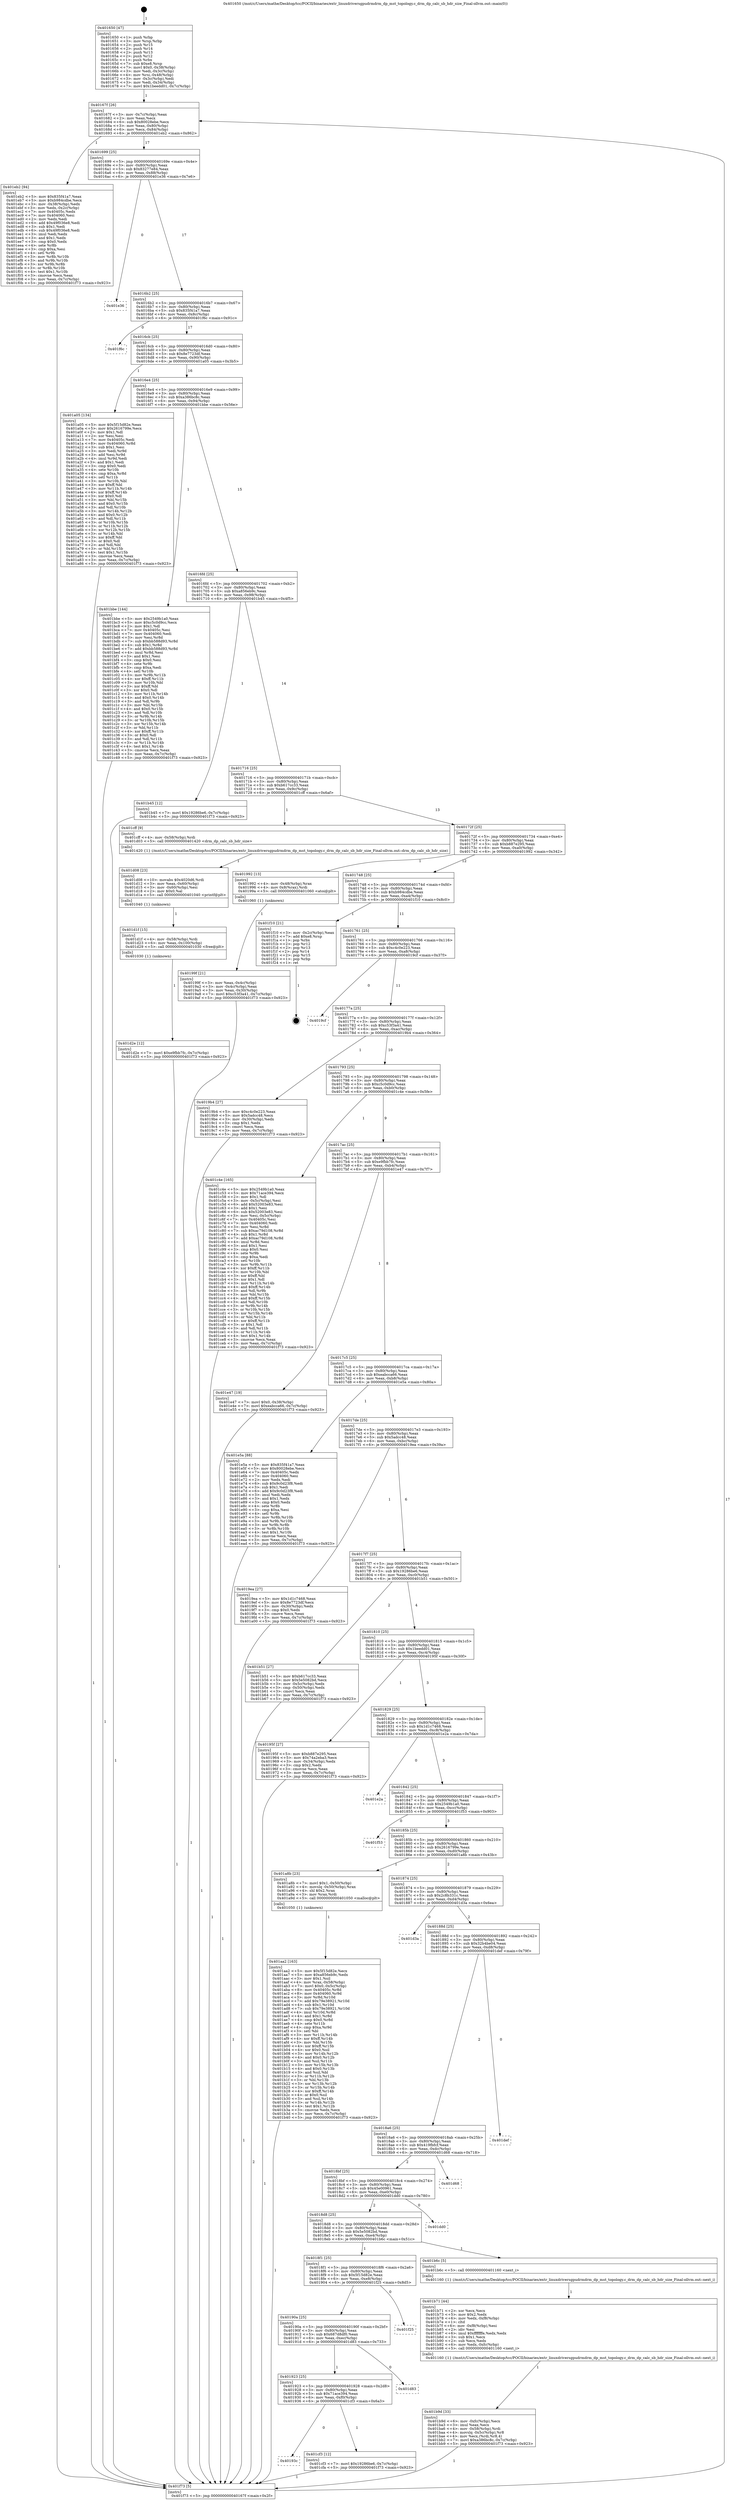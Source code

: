 digraph "0x401650" {
  label = "0x401650 (/mnt/c/Users/mathe/Desktop/tcc/POCII/binaries/extr_linuxdriversgpudrmdrm_dp_mst_topology.c_drm_dp_calc_sb_hdr_size_Final-ollvm.out::main(0))"
  labelloc = "t"
  node[shape=record]

  Entry [label="",width=0.3,height=0.3,shape=circle,fillcolor=black,style=filled]
  "0x40167f" [label="{
     0x40167f [26]\l
     | [instrs]\l
     &nbsp;&nbsp;0x40167f \<+3\>: mov -0x7c(%rbp),%eax\l
     &nbsp;&nbsp;0x401682 \<+2\>: mov %eax,%ecx\l
     &nbsp;&nbsp;0x401684 \<+6\>: sub $0x80028ebe,%ecx\l
     &nbsp;&nbsp;0x40168a \<+3\>: mov %eax,-0x80(%rbp)\l
     &nbsp;&nbsp;0x40168d \<+6\>: mov %ecx,-0x84(%rbp)\l
     &nbsp;&nbsp;0x401693 \<+6\>: je 0000000000401eb2 \<main+0x862\>\l
  }"]
  "0x401eb2" [label="{
     0x401eb2 [94]\l
     | [instrs]\l
     &nbsp;&nbsp;0x401eb2 \<+5\>: mov $0x835f41a7,%eax\l
     &nbsp;&nbsp;0x401eb7 \<+5\>: mov $0xb984cdbe,%ecx\l
     &nbsp;&nbsp;0x401ebc \<+3\>: mov -0x38(%rbp),%edx\l
     &nbsp;&nbsp;0x401ebf \<+3\>: mov %edx,-0x2c(%rbp)\l
     &nbsp;&nbsp;0x401ec2 \<+7\>: mov 0x40405c,%edx\l
     &nbsp;&nbsp;0x401ec9 \<+7\>: mov 0x404060,%esi\l
     &nbsp;&nbsp;0x401ed0 \<+2\>: mov %edx,%edi\l
     &nbsp;&nbsp;0x401ed2 \<+6\>: add $0x49f036e8,%edi\l
     &nbsp;&nbsp;0x401ed8 \<+3\>: sub $0x1,%edi\l
     &nbsp;&nbsp;0x401edb \<+6\>: sub $0x49f036e8,%edi\l
     &nbsp;&nbsp;0x401ee1 \<+3\>: imul %edi,%edx\l
     &nbsp;&nbsp;0x401ee4 \<+3\>: and $0x1,%edx\l
     &nbsp;&nbsp;0x401ee7 \<+3\>: cmp $0x0,%edx\l
     &nbsp;&nbsp;0x401eea \<+4\>: sete %r8b\l
     &nbsp;&nbsp;0x401eee \<+3\>: cmp $0xa,%esi\l
     &nbsp;&nbsp;0x401ef1 \<+4\>: setl %r9b\l
     &nbsp;&nbsp;0x401ef5 \<+3\>: mov %r8b,%r10b\l
     &nbsp;&nbsp;0x401ef8 \<+3\>: and %r9b,%r10b\l
     &nbsp;&nbsp;0x401efb \<+3\>: xor %r9b,%r8b\l
     &nbsp;&nbsp;0x401efe \<+3\>: or %r8b,%r10b\l
     &nbsp;&nbsp;0x401f01 \<+4\>: test $0x1,%r10b\l
     &nbsp;&nbsp;0x401f05 \<+3\>: cmovne %ecx,%eax\l
     &nbsp;&nbsp;0x401f08 \<+3\>: mov %eax,-0x7c(%rbp)\l
     &nbsp;&nbsp;0x401f0b \<+5\>: jmp 0000000000401f73 \<main+0x923\>\l
  }"]
  "0x401699" [label="{
     0x401699 [25]\l
     | [instrs]\l
     &nbsp;&nbsp;0x401699 \<+5\>: jmp 000000000040169e \<main+0x4e\>\l
     &nbsp;&nbsp;0x40169e \<+3\>: mov -0x80(%rbp),%eax\l
     &nbsp;&nbsp;0x4016a1 \<+5\>: sub $0x83277e84,%eax\l
     &nbsp;&nbsp;0x4016a6 \<+6\>: mov %eax,-0x88(%rbp)\l
     &nbsp;&nbsp;0x4016ac \<+6\>: je 0000000000401e36 \<main+0x7e6\>\l
  }"]
  Exit [label="",width=0.3,height=0.3,shape=circle,fillcolor=black,style=filled,peripheries=2]
  "0x401e36" [label="{
     0x401e36\l
  }", style=dashed]
  "0x4016b2" [label="{
     0x4016b2 [25]\l
     | [instrs]\l
     &nbsp;&nbsp;0x4016b2 \<+5\>: jmp 00000000004016b7 \<main+0x67\>\l
     &nbsp;&nbsp;0x4016b7 \<+3\>: mov -0x80(%rbp),%eax\l
     &nbsp;&nbsp;0x4016ba \<+5\>: sub $0x835f41a7,%eax\l
     &nbsp;&nbsp;0x4016bf \<+6\>: mov %eax,-0x8c(%rbp)\l
     &nbsp;&nbsp;0x4016c5 \<+6\>: je 0000000000401f6c \<main+0x91c\>\l
  }"]
  "0x401d2e" [label="{
     0x401d2e [12]\l
     | [instrs]\l
     &nbsp;&nbsp;0x401d2e \<+7\>: movl $0xe9fbb7fc,-0x7c(%rbp)\l
     &nbsp;&nbsp;0x401d35 \<+5\>: jmp 0000000000401f73 \<main+0x923\>\l
  }"]
  "0x401f6c" [label="{
     0x401f6c\l
  }", style=dashed]
  "0x4016cb" [label="{
     0x4016cb [25]\l
     | [instrs]\l
     &nbsp;&nbsp;0x4016cb \<+5\>: jmp 00000000004016d0 \<main+0x80\>\l
     &nbsp;&nbsp;0x4016d0 \<+3\>: mov -0x80(%rbp),%eax\l
     &nbsp;&nbsp;0x4016d3 \<+5\>: sub $0x8e7723df,%eax\l
     &nbsp;&nbsp;0x4016d8 \<+6\>: mov %eax,-0x90(%rbp)\l
     &nbsp;&nbsp;0x4016de \<+6\>: je 0000000000401a05 \<main+0x3b5\>\l
  }"]
  "0x401d1f" [label="{
     0x401d1f [15]\l
     | [instrs]\l
     &nbsp;&nbsp;0x401d1f \<+4\>: mov -0x58(%rbp),%rdi\l
     &nbsp;&nbsp;0x401d23 \<+6\>: mov %eax,-0x100(%rbp)\l
     &nbsp;&nbsp;0x401d29 \<+5\>: call 0000000000401030 \<free@plt\>\l
     | [calls]\l
     &nbsp;&nbsp;0x401030 \{1\} (unknown)\l
  }"]
  "0x401a05" [label="{
     0x401a05 [134]\l
     | [instrs]\l
     &nbsp;&nbsp;0x401a05 \<+5\>: mov $0x5f15d82e,%eax\l
     &nbsp;&nbsp;0x401a0a \<+5\>: mov $0x2616799e,%ecx\l
     &nbsp;&nbsp;0x401a0f \<+2\>: mov $0x1,%dl\l
     &nbsp;&nbsp;0x401a11 \<+2\>: xor %esi,%esi\l
     &nbsp;&nbsp;0x401a13 \<+7\>: mov 0x40405c,%edi\l
     &nbsp;&nbsp;0x401a1a \<+8\>: mov 0x404060,%r8d\l
     &nbsp;&nbsp;0x401a22 \<+3\>: sub $0x1,%esi\l
     &nbsp;&nbsp;0x401a25 \<+3\>: mov %edi,%r9d\l
     &nbsp;&nbsp;0x401a28 \<+3\>: add %esi,%r9d\l
     &nbsp;&nbsp;0x401a2b \<+4\>: imul %r9d,%edi\l
     &nbsp;&nbsp;0x401a2f \<+3\>: and $0x1,%edi\l
     &nbsp;&nbsp;0x401a32 \<+3\>: cmp $0x0,%edi\l
     &nbsp;&nbsp;0x401a35 \<+4\>: sete %r10b\l
     &nbsp;&nbsp;0x401a39 \<+4\>: cmp $0xa,%r8d\l
     &nbsp;&nbsp;0x401a3d \<+4\>: setl %r11b\l
     &nbsp;&nbsp;0x401a41 \<+3\>: mov %r10b,%bl\l
     &nbsp;&nbsp;0x401a44 \<+3\>: xor $0xff,%bl\l
     &nbsp;&nbsp;0x401a47 \<+3\>: mov %r11b,%r14b\l
     &nbsp;&nbsp;0x401a4a \<+4\>: xor $0xff,%r14b\l
     &nbsp;&nbsp;0x401a4e \<+3\>: xor $0x0,%dl\l
     &nbsp;&nbsp;0x401a51 \<+3\>: mov %bl,%r15b\l
     &nbsp;&nbsp;0x401a54 \<+4\>: and $0x0,%r15b\l
     &nbsp;&nbsp;0x401a58 \<+3\>: and %dl,%r10b\l
     &nbsp;&nbsp;0x401a5b \<+3\>: mov %r14b,%r12b\l
     &nbsp;&nbsp;0x401a5e \<+4\>: and $0x0,%r12b\l
     &nbsp;&nbsp;0x401a62 \<+3\>: and %dl,%r11b\l
     &nbsp;&nbsp;0x401a65 \<+3\>: or %r10b,%r15b\l
     &nbsp;&nbsp;0x401a68 \<+3\>: or %r11b,%r12b\l
     &nbsp;&nbsp;0x401a6b \<+3\>: xor %r12b,%r15b\l
     &nbsp;&nbsp;0x401a6e \<+3\>: or %r14b,%bl\l
     &nbsp;&nbsp;0x401a71 \<+3\>: xor $0xff,%bl\l
     &nbsp;&nbsp;0x401a74 \<+3\>: or $0x0,%dl\l
     &nbsp;&nbsp;0x401a77 \<+2\>: and %dl,%bl\l
     &nbsp;&nbsp;0x401a79 \<+3\>: or %bl,%r15b\l
     &nbsp;&nbsp;0x401a7c \<+4\>: test $0x1,%r15b\l
     &nbsp;&nbsp;0x401a80 \<+3\>: cmovne %ecx,%eax\l
     &nbsp;&nbsp;0x401a83 \<+3\>: mov %eax,-0x7c(%rbp)\l
     &nbsp;&nbsp;0x401a86 \<+5\>: jmp 0000000000401f73 \<main+0x923\>\l
  }"]
  "0x4016e4" [label="{
     0x4016e4 [25]\l
     | [instrs]\l
     &nbsp;&nbsp;0x4016e4 \<+5\>: jmp 00000000004016e9 \<main+0x99\>\l
     &nbsp;&nbsp;0x4016e9 \<+3\>: mov -0x80(%rbp),%eax\l
     &nbsp;&nbsp;0x4016ec \<+5\>: sub $0xa386bc8c,%eax\l
     &nbsp;&nbsp;0x4016f1 \<+6\>: mov %eax,-0x94(%rbp)\l
     &nbsp;&nbsp;0x4016f7 \<+6\>: je 0000000000401bbe \<main+0x56e\>\l
  }"]
  "0x401d08" [label="{
     0x401d08 [23]\l
     | [instrs]\l
     &nbsp;&nbsp;0x401d08 \<+10\>: movabs $0x4020d6,%rdi\l
     &nbsp;&nbsp;0x401d12 \<+3\>: mov %eax,-0x60(%rbp)\l
     &nbsp;&nbsp;0x401d15 \<+3\>: mov -0x60(%rbp),%esi\l
     &nbsp;&nbsp;0x401d18 \<+2\>: mov $0x0,%al\l
     &nbsp;&nbsp;0x401d1a \<+5\>: call 0000000000401040 \<printf@plt\>\l
     | [calls]\l
     &nbsp;&nbsp;0x401040 \{1\} (unknown)\l
  }"]
  "0x401bbe" [label="{
     0x401bbe [144]\l
     | [instrs]\l
     &nbsp;&nbsp;0x401bbe \<+5\>: mov $0x2549b1a0,%eax\l
     &nbsp;&nbsp;0x401bc3 \<+5\>: mov $0xc5c0d9cc,%ecx\l
     &nbsp;&nbsp;0x401bc8 \<+2\>: mov $0x1,%dl\l
     &nbsp;&nbsp;0x401bca \<+7\>: mov 0x40405c,%esi\l
     &nbsp;&nbsp;0x401bd1 \<+7\>: mov 0x404060,%edi\l
     &nbsp;&nbsp;0x401bd8 \<+3\>: mov %esi,%r8d\l
     &nbsp;&nbsp;0x401bdb \<+7\>: sub $0xbb588d93,%r8d\l
     &nbsp;&nbsp;0x401be2 \<+4\>: sub $0x1,%r8d\l
     &nbsp;&nbsp;0x401be6 \<+7\>: add $0xbb588d93,%r8d\l
     &nbsp;&nbsp;0x401bed \<+4\>: imul %r8d,%esi\l
     &nbsp;&nbsp;0x401bf1 \<+3\>: and $0x1,%esi\l
     &nbsp;&nbsp;0x401bf4 \<+3\>: cmp $0x0,%esi\l
     &nbsp;&nbsp;0x401bf7 \<+4\>: sete %r9b\l
     &nbsp;&nbsp;0x401bfb \<+3\>: cmp $0xa,%edi\l
     &nbsp;&nbsp;0x401bfe \<+4\>: setl %r10b\l
     &nbsp;&nbsp;0x401c02 \<+3\>: mov %r9b,%r11b\l
     &nbsp;&nbsp;0x401c05 \<+4\>: xor $0xff,%r11b\l
     &nbsp;&nbsp;0x401c09 \<+3\>: mov %r10b,%bl\l
     &nbsp;&nbsp;0x401c0c \<+3\>: xor $0xff,%bl\l
     &nbsp;&nbsp;0x401c0f \<+3\>: xor $0x0,%dl\l
     &nbsp;&nbsp;0x401c12 \<+3\>: mov %r11b,%r14b\l
     &nbsp;&nbsp;0x401c15 \<+4\>: and $0x0,%r14b\l
     &nbsp;&nbsp;0x401c19 \<+3\>: and %dl,%r9b\l
     &nbsp;&nbsp;0x401c1c \<+3\>: mov %bl,%r15b\l
     &nbsp;&nbsp;0x401c1f \<+4\>: and $0x0,%r15b\l
     &nbsp;&nbsp;0x401c23 \<+3\>: and %dl,%r10b\l
     &nbsp;&nbsp;0x401c26 \<+3\>: or %r9b,%r14b\l
     &nbsp;&nbsp;0x401c29 \<+3\>: or %r10b,%r15b\l
     &nbsp;&nbsp;0x401c2c \<+3\>: xor %r15b,%r14b\l
     &nbsp;&nbsp;0x401c2f \<+3\>: or %bl,%r11b\l
     &nbsp;&nbsp;0x401c32 \<+4\>: xor $0xff,%r11b\l
     &nbsp;&nbsp;0x401c36 \<+3\>: or $0x0,%dl\l
     &nbsp;&nbsp;0x401c39 \<+3\>: and %dl,%r11b\l
     &nbsp;&nbsp;0x401c3c \<+3\>: or %r11b,%r14b\l
     &nbsp;&nbsp;0x401c3f \<+4\>: test $0x1,%r14b\l
     &nbsp;&nbsp;0x401c43 \<+3\>: cmovne %ecx,%eax\l
     &nbsp;&nbsp;0x401c46 \<+3\>: mov %eax,-0x7c(%rbp)\l
     &nbsp;&nbsp;0x401c49 \<+5\>: jmp 0000000000401f73 \<main+0x923\>\l
  }"]
  "0x4016fd" [label="{
     0x4016fd [25]\l
     | [instrs]\l
     &nbsp;&nbsp;0x4016fd \<+5\>: jmp 0000000000401702 \<main+0xb2\>\l
     &nbsp;&nbsp;0x401702 \<+3\>: mov -0x80(%rbp),%eax\l
     &nbsp;&nbsp;0x401705 \<+5\>: sub $0xa856eb9c,%eax\l
     &nbsp;&nbsp;0x40170a \<+6\>: mov %eax,-0x98(%rbp)\l
     &nbsp;&nbsp;0x401710 \<+6\>: je 0000000000401b45 \<main+0x4f5\>\l
  }"]
  "0x40193c" [label="{
     0x40193c\l
  }", style=dashed]
  "0x401b45" [label="{
     0x401b45 [12]\l
     | [instrs]\l
     &nbsp;&nbsp;0x401b45 \<+7\>: movl $0x19286be6,-0x7c(%rbp)\l
     &nbsp;&nbsp;0x401b4c \<+5\>: jmp 0000000000401f73 \<main+0x923\>\l
  }"]
  "0x401716" [label="{
     0x401716 [25]\l
     | [instrs]\l
     &nbsp;&nbsp;0x401716 \<+5\>: jmp 000000000040171b \<main+0xcb\>\l
     &nbsp;&nbsp;0x40171b \<+3\>: mov -0x80(%rbp),%eax\l
     &nbsp;&nbsp;0x40171e \<+5\>: sub $0xb617cc33,%eax\l
     &nbsp;&nbsp;0x401723 \<+6\>: mov %eax,-0x9c(%rbp)\l
     &nbsp;&nbsp;0x401729 \<+6\>: je 0000000000401cff \<main+0x6af\>\l
  }"]
  "0x401cf3" [label="{
     0x401cf3 [12]\l
     | [instrs]\l
     &nbsp;&nbsp;0x401cf3 \<+7\>: movl $0x19286be6,-0x7c(%rbp)\l
     &nbsp;&nbsp;0x401cfa \<+5\>: jmp 0000000000401f73 \<main+0x923\>\l
  }"]
  "0x401cff" [label="{
     0x401cff [9]\l
     | [instrs]\l
     &nbsp;&nbsp;0x401cff \<+4\>: mov -0x58(%rbp),%rdi\l
     &nbsp;&nbsp;0x401d03 \<+5\>: call 0000000000401420 \<drm_dp_calc_sb_hdr_size\>\l
     | [calls]\l
     &nbsp;&nbsp;0x401420 \{1\} (/mnt/c/Users/mathe/Desktop/tcc/POCII/binaries/extr_linuxdriversgpudrmdrm_dp_mst_topology.c_drm_dp_calc_sb_hdr_size_Final-ollvm.out::drm_dp_calc_sb_hdr_size)\l
  }"]
  "0x40172f" [label="{
     0x40172f [25]\l
     | [instrs]\l
     &nbsp;&nbsp;0x40172f \<+5\>: jmp 0000000000401734 \<main+0xe4\>\l
     &nbsp;&nbsp;0x401734 \<+3\>: mov -0x80(%rbp),%eax\l
     &nbsp;&nbsp;0x401737 \<+5\>: sub $0xb887e295,%eax\l
     &nbsp;&nbsp;0x40173c \<+6\>: mov %eax,-0xa0(%rbp)\l
     &nbsp;&nbsp;0x401742 \<+6\>: je 0000000000401992 \<main+0x342\>\l
  }"]
  "0x401923" [label="{
     0x401923 [25]\l
     | [instrs]\l
     &nbsp;&nbsp;0x401923 \<+5\>: jmp 0000000000401928 \<main+0x2d8\>\l
     &nbsp;&nbsp;0x401928 \<+3\>: mov -0x80(%rbp),%eax\l
     &nbsp;&nbsp;0x40192b \<+5\>: sub $0x71ace394,%eax\l
     &nbsp;&nbsp;0x401930 \<+6\>: mov %eax,-0xf0(%rbp)\l
     &nbsp;&nbsp;0x401936 \<+6\>: je 0000000000401cf3 \<main+0x6a3\>\l
  }"]
  "0x401992" [label="{
     0x401992 [13]\l
     | [instrs]\l
     &nbsp;&nbsp;0x401992 \<+4\>: mov -0x48(%rbp),%rax\l
     &nbsp;&nbsp;0x401996 \<+4\>: mov 0x8(%rax),%rdi\l
     &nbsp;&nbsp;0x40199a \<+5\>: call 0000000000401060 \<atoi@plt\>\l
     | [calls]\l
     &nbsp;&nbsp;0x401060 \{1\} (unknown)\l
  }"]
  "0x401748" [label="{
     0x401748 [25]\l
     | [instrs]\l
     &nbsp;&nbsp;0x401748 \<+5\>: jmp 000000000040174d \<main+0xfd\>\l
     &nbsp;&nbsp;0x40174d \<+3\>: mov -0x80(%rbp),%eax\l
     &nbsp;&nbsp;0x401750 \<+5\>: sub $0xb984cdbe,%eax\l
     &nbsp;&nbsp;0x401755 \<+6\>: mov %eax,-0xa4(%rbp)\l
     &nbsp;&nbsp;0x40175b \<+6\>: je 0000000000401f10 \<main+0x8c0\>\l
  }"]
  "0x401d83" [label="{
     0x401d83\l
  }", style=dashed]
  "0x401f10" [label="{
     0x401f10 [21]\l
     | [instrs]\l
     &nbsp;&nbsp;0x401f10 \<+3\>: mov -0x2c(%rbp),%eax\l
     &nbsp;&nbsp;0x401f13 \<+7\>: add $0xe8,%rsp\l
     &nbsp;&nbsp;0x401f1a \<+1\>: pop %rbx\l
     &nbsp;&nbsp;0x401f1b \<+2\>: pop %r12\l
     &nbsp;&nbsp;0x401f1d \<+2\>: pop %r13\l
     &nbsp;&nbsp;0x401f1f \<+2\>: pop %r14\l
     &nbsp;&nbsp;0x401f21 \<+2\>: pop %r15\l
     &nbsp;&nbsp;0x401f23 \<+1\>: pop %rbp\l
     &nbsp;&nbsp;0x401f24 \<+1\>: ret\l
  }"]
  "0x401761" [label="{
     0x401761 [25]\l
     | [instrs]\l
     &nbsp;&nbsp;0x401761 \<+5\>: jmp 0000000000401766 \<main+0x116\>\l
     &nbsp;&nbsp;0x401766 \<+3\>: mov -0x80(%rbp),%eax\l
     &nbsp;&nbsp;0x401769 \<+5\>: sub $0xc4c0e223,%eax\l
     &nbsp;&nbsp;0x40176e \<+6\>: mov %eax,-0xa8(%rbp)\l
     &nbsp;&nbsp;0x401774 \<+6\>: je 00000000004019cf \<main+0x37f\>\l
  }"]
  "0x40190a" [label="{
     0x40190a [25]\l
     | [instrs]\l
     &nbsp;&nbsp;0x40190a \<+5\>: jmp 000000000040190f \<main+0x2bf\>\l
     &nbsp;&nbsp;0x40190f \<+3\>: mov -0x80(%rbp),%eax\l
     &nbsp;&nbsp;0x401912 \<+5\>: sub $0x687d8df0,%eax\l
     &nbsp;&nbsp;0x401917 \<+6\>: mov %eax,-0xec(%rbp)\l
     &nbsp;&nbsp;0x40191d \<+6\>: je 0000000000401d83 \<main+0x733\>\l
  }"]
  "0x4019cf" [label="{
     0x4019cf\l
  }", style=dashed]
  "0x40177a" [label="{
     0x40177a [25]\l
     | [instrs]\l
     &nbsp;&nbsp;0x40177a \<+5\>: jmp 000000000040177f \<main+0x12f\>\l
     &nbsp;&nbsp;0x40177f \<+3\>: mov -0x80(%rbp),%eax\l
     &nbsp;&nbsp;0x401782 \<+5\>: sub $0xc53f3a41,%eax\l
     &nbsp;&nbsp;0x401787 \<+6\>: mov %eax,-0xac(%rbp)\l
     &nbsp;&nbsp;0x40178d \<+6\>: je 00000000004019b4 \<main+0x364\>\l
  }"]
  "0x401f25" [label="{
     0x401f25\l
  }", style=dashed]
  "0x4019b4" [label="{
     0x4019b4 [27]\l
     | [instrs]\l
     &nbsp;&nbsp;0x4019b4 \<+5\>: mov $0xc4c0e223,%eax\l
     &nbsp;&nbsp;0x4019b9 \<+5\>: mov $0x5adcc48,%ecx\l
     &nbsp;&nbsp;0x4019be \<+3\>: mov -0x30(%rbp),%edx\l
     &nbsp;&nbsp;0x4019c1 \<+3\>: cmp $0x1,%edx\l
     &nbsp;&nbsp;0x4019c4 \<+3\>: cmovl %ecx,%eax\l
     &nbsp;&nbsp;0x4019c7 \<+3\>: mov %eax,-0x7c(%rbp)\l
     &nbsp;&nbsp;0x4019ca \<+5\>: jmp 0000000000401f73 \<main+0x923\>\l
  }"]
  "0x401793" [label="{
     0x401793 [25]\l
     | [instrs]\l
     &nbsp;&nbsp;0x401793 \<+5\>: jmp 0000000000401798 \<main+0x148\>\l
     &nbsp;&nbsp;0x401798 \<+3\>: mov -0x80(%rbp),%eax\l
     &nbsp;&nbsp;0x40179b \<+5\>: sub $0xc5c0d9cc,%eax\l
     &nbsp;&nbsp;0x4017a0 \<+6\>: mov %eax,-0xb0(%rbp)\l
     &nbsp;&nbsp;0x4017a6 \<+6\>: je 0000000000401c4e \<main+0x5fe\>\l
  }"]
  "0x401b9d" [label="{
     0x401b9d [33]\l
     | [instrs]\l
     &nbsp;&nbsp;0x401b9d \<+6\>: mov -0xfc(%rbp),%ecx\l
     &nbsp;&nbsp;0x401ba3 \<+3\>: imul %eax,%ecx\l
     &nbsp;&nbsp;0x401ba6 \<+4\>: mov -0x58(%rbp),%rdi\l
     &nbsp;&nbsp;0x401baa \<+4\>: movslq -0x5c(%rbp),%r8\l
     &nbsp;&nbsp;0x401bae \<+4\>: mov %ecx,(%rdi,%r8,4)\l
     &nbsp;&nbsp;0x401bb2 \<+7\>: movl $0xa386bc8c,-0x7c(%rbp)\l
     &nbsp;&nbsp;0x401bb9 \<+5\>: jmp 0000000000401f73 \<main+0x923\>\l
  }"]
  "0x401c4e" [label="{
     0x401c4e [165]\l
     | [instrs]\l
     &nbsp;&nbsp;0x401c4e \<+5\>: mov $0x2549b1a0,%eax\l
     &nbsp;&nbsp;0x401c53 \<+5\>: mov $0x71ace394,%ecx\l
     &nbsp;&nbsp;0x401c58 \<+2\>: mov $0x1,%dl\l
     &nbsp;&nbsp;0x401c5a \<+3\>: mov -0x5c(%rbp),%esi\l
     &nbsp;&nbsp;0x401c5d \<+6\>: add $0x52003e83,%esi\l
     &nbsp;&nbsp;0x401c63 \<+3\>: add $0x1,%esi\l
     &nbsp;&nbsp;0x401c66 \<+6\>: sub $0x52003e83,%esi\l
     &nbsp;&nbsp;0x401c6c \<+3\>: mov %esi,-0x5c(%rbp)\l
     &nbsp;&nbsp;0x401c6f \<+7\>: mov 0x40405c,%esi\l
     &nbsp;&nbsp;0x401c76 \<+7\>: mov 0x404060,%edi\l
     &nbsp;&nbsp;0x401c7d \<+3\>: mov %esi,%r8d\l
     &nbsp;&nbsp;0x401c80 \<+7\>: sub $0xac79d108,%r8d\l
     &nbsp;&nbsp;0x401c87 \<+4\>: sub $0x1,%r8d\l
     &nbsp;&nbsp;0x401c8b \<+7\>: add $0xac79d108,%r8d\l
     &nbsp;&nbsp;0x401c92 \<+4\>: imul %r8d,%esi\l
     &nbsp;&nbsp;0x401c96 \<+3\>: and $0x1,%esi\l
     &nbsp;&nbsp;0x401c99 \<+3\>: cmp $0x0,%esi\l
     &nbsp;&nbsp;0x401c9c \<+4\>: sete %r9b\l
     &nbsp;&nbsp;0x401ca0 \<+3\>: cmp $0xa,%edi\l
     &nbsp;&nbsp;0x401ca3 \<+4\>: setl %r10b\l
     &nbsp;&nbsp;0x401ca7 \<+3\>: mov %r9b,%r11b\l
     &nbsp;&nbsp;0x401caa \<+4\>: xor $0xff,%r11b\l
     &nbsp;&nbsp;0x401cae \<+3\>: mov %r10b,%bl\l
     &nbsp;&nbsp;0x401cb1 \<+3\>: xor $0xff,%bl\l
     &nbsp;&nbsp;0x401cb4 \<+3\>: xor $0x1,%dl\l
     &nbsp;&nbsp;0x401cb7 \<+3\>: mov %r11b,%r14b\l
     &nbsp;&nbsp;0x401cba \<+4\>: and $0xff,%r14b\l
     &nbsp;&nbsp;0x401cbe \<+3\>: and %dl,%r9b\l
     &nbsp;&nbsp;0x401cc1 \<+3\>: mov %bl,%r15b\l
     &nbsp;&nbsp;0x401cc4 \<+4\>: and $0xff,%r15b\l
     &nbsp;&nbsp;0x401cc8 \<+3\>: and %dl,%r10b\l
     &nbsp;&nbsp;0x401ccb \<+3\>: or %r9b,%r14b\l
     &nbsp;&nbsp;0x401cce \<+3\>: or %r10b,%r15b\l
     &nbsp;&nbsp;0x401cd1 \<+3\>: xor %r15b,%r14b\l
     &nbsp;&nbsp;0x401cd4 \<+3\>: or %bl,%r11b\l
     &nbsp;&nbsp;0x401cd7 \<+4\>: xor $0xff,%r11b\l
     &nbsp;&nbsp;0x401cdb \<+3\>: or $0x1,%dl\l
     &nbsp;&nbsp;0x401cde \<+3\>: and %dl,%r11b\l
     &nbsp;&nbsp;0x401ce1 \<+3\>: or %r11b,%r14b\l
     &nbsp;&nbsp;0x401ce4 \<+4\>: test $0x1,%r14b\l
     &nbsp;&nbsp;0x401ce8 \<+3\>: cmovne %ecx,%eax\l
     &nbsp;&nbsp;0x401ceb \<+3\>: mov %eax,-0x7c(%rbp)\l
     &nbsp;&nbsp;0x401cee \<+5\>: jmp 0000000000401f73 \<main+0x923\>\l
  }"]
  "0x4017ac" [label="{
     0x4017ac [25]\l
     | [instrs]\l
     &nbsp;&nbsp;0x4017ac \<+5\>: jmp 00000000004017b1 \<main+0x161\>\l
     &nbsp;&nbsp;0x4017b1 \<+3\>: mov -0x80(%rbp),%eax\l
     &nbsp;&nbsp;0x4017b4 \<+5\>: sub $0xe9fbb7fc,%eax\l
     &nbsp;&nbsp;0x4017b9 \<+6\>: mov %eax,-0xb4(%rbp)\l
     &nbsp;&nbsp;0x4017bf \<+6\>: je 0000000000401e47 \<main+0x7f7\>\l
  }"]
  "0x401b71" [label="{
     0x401b71 [44]\l
     | [instrs]\l
     &nbsp;&nbsp;0x401b71 \<+2\>: xor %ecx,%ecx\l
     &nbsp;&nbsp;0x401b73 \<+5\>: mov $0x2,%edx\l
     &nbsp;&nbsp;0x401b78 \<+6\>: mov %edx,-0xf8(%rbp)\l
     &nbsp;&nbsp;0x401b7e \<+1\>: cltd\l
     &nbsp;&nbsp;0x401b7f \<+6\>: mov -0xf8(%rbp),%esi\l
     &nbsp;&nbsp;0x401b85 \<+2\>: idiv %esi\l
     &nbsp;&nbsp;0x401b87 \<+6\>: imul $0xfffffffe,%edx,%edx\l
     &nbsp;&nbsp;0x401b8d \<+3\>: sub $0x1,%ecx\l
     &nbsp;&nbsp;0x401b90 \<+2\>: sub %ecx,%edx\l
     &nbsp;&nbsp;0x401b92 \<+6\>: mov %edx,-0xfc(%rbp)\l
     &nbsp;&nbsp;0x401b98 \<+5\>: call 0000000000401160 \<next_i\>\l
     | [calls]\l
     &nbsp;&nbsp;0x401160 \{1\} (/mnt/c/Users/mathe/Desktop/tcc/POCII/binaries/extr_linuxdriversgpudrmdrm_dp_mst_topology.c_drm_dp_calc_sb_hdr_size_Final-ollvm.out::next_i)\l
  }"]
  "0x401e47" [label="{
     0x401e47 [19]\l
     | [instrs]\l
     &nbsp;&nbsp;0x401e47 \<+7\>: movl $0x0,-0x38(%rbp)\l
     &nbsp;&nbsp;0x401e4e \<+7\>: movl $0xeabcca66,-0x7c(%rbp)\l
     &nbsp;&nbsp;0x401e55 \<+5\>: jmp 0000000000401f73 \<main+0x923\>\l
  }"]
  "0x4017c5" [label="{
     0x4017c5 [25]\l
     | [instrs]\l
     &nbsp;&nbsp;0x4017c5 \<+5\>: jmp 00000000004017ca \<main+0x17a\>\l
     &nbsp;&nbsp;0x4017ca \<+3\>: mov -0x80(%rbp),%eax\l
     &nbsp;&nbsp;0x4017cd \<+5\>: sub $0xeabcca66,%eax\l
     &nbsp;&nbsp;0x4017d2 \<+6\>: mov %eax,-0xb8(%rbp)\l
     &nbsp;&nbsp;0x4017d8 \<+6\>: je 0000000000401e5a \<main+0x80a\>\l
  }"]
  "0x4018f1" [label="{
     0x4018f1 [25]\l
     | [instrs]\l
     &nbsp;&nbsp;0x4018f1 \<+5\>: jmp 00000000004018f6 \<main+0x2a6\>\l
     &nbsp;&nbsp;0x4018f6 \<+3\>: mov -0x80(%rbp),%eax\l
     &nbsp;&nbsp;0x4018f9 \<+5\>: sub $0x5f15d82e,%eax\l
     &nbsp;&nbsp;0x4018fe \<+6\>: mov %eax,-0xe8(%rbp)\l
     &nbsp;&nbsp;0x401904 \<+6\>: je 0000000000401f25 \<main+0x8d5\>\l
  }"]
  "0x401e5a" [label="{
     0x401e5a [88]\l
     | [instrs]\l
     &nbsp;&nbsp;0x401e5a \<+5\>: mov $0x835f41a7,%eax\l
     &nbsp;&nbsp;0x401e5f \<+5\>: mov $0x80028ebe,%ecx\l
     &nbsp;&nbsp;0x401e64 \<+7\>: mov 0x40405c,%edx\l
     &nbsp;&nbsp;0x401e6b \<+7\>: mov 0x404060,%esi\l
     &nbsp;&nbsp;0x401e72 \<+2\>: mov %edx,%edi\l
     &nbsp;&nbsp;0x401e74 \<+6\>: sub $0x9c0d23f8,%edi\l
     &nbsp;&nbsp;0x401e7a \<+3\>: sub $0x1,%edi\l
     &nbsp;&nbsp;0x401e7d \<+6\>: add $0x9c0d23f8,%edi\l
     &nbsp;&nbsp;0x401e83 \<+3\>: imul %edi,%edx\l
     &nbsp;&nbsp;0x401e86 \<+3\>: and $0x1,%edx\l
     &nbsp;&nbsp;0x401e89 \<+3\>: cmp $0x0,%edx\l
     &nbsp;&nbsp;0x401e8c \<+4\>: sete %r8b\l
     &nbsp;&nbsp;0x401e90 \<+3\>: cmp $0xa,%esi\l
     &nbsp;&nbsp;0x401e93 \<+4\>: setl %r9b\l
     &nbsp;&nbsp;0x401e97 \<+3\>: mov %r8b,%r10b\l
     &nbsp;&nbsp;0x401e9a \<+3\>: and %r9b,%r10b\l
     &nbsp;&nbsp;0x401e9d \<+3\>: xor %r9b,%r8b\l
     &nbsp;&nbsp;0x401ea0 \<+3\>: or %r8b,%r10b\l
     &nbsp;&nbsp;0x401ea3 \<+4\>: test $0x1,%r10b\l
     &nbsp;&nbsp;0x401ea7 \<+3\>: cmovne %ecx,%eax\l
     &nbsp;&nbsp;0x401eaa \<+3\>: mov %eax,-0x7c(%rbp)\l
     &nbsp;&nbsp;0x401ead \<+5\>: jmp 0000000000401f73 \<main+0x923\>\l
  }"]
  "0x4017de" [label="{
     0x4017de [25]\l
     | [instrs]\l
     &nbsp;&nbsp;0x4017de \<+5\>: jmp 00000000004017e3 \<main+0x193\>\l
     &nbsp;&nbsp;0x4017e3 \<+3\>: mov -0x80(%rbp),%eax\l
     &nbsp;&nbsp;0x4017e6 \<+5\>: sub $0x5adcc48,%eax\l
     &nbsp;&nbsp;0x4017eb \<+6\>: mov %eax,-0xbc(%rbp)\l
     &nbsp;&nbsp;0x4017f1 \<+6\>: je 00000000004019ea \<main+0x39a\>\l
  }"]
  "0x401b6c" [label="{
     0x401b6c [5]\l
     | [instrs]\l
     &nbsp;&nbsp;0x401b6c \<+5\>: call 0000000000401160 \<next_i\>\l
     | [calls]\l
     &nbsp;&nbsp;0x401160 \{1\} (/mnt/c/Users/mathe/Desktop/tcc/POCII/binaries/extr_linuxdriversgpudrmdrm_dp_mst_topology.c_drm_dp_calc_sb_hdr_size_Final-ollvm.out::next_i)\l
  }"]
  "0x4019ea" [label="{
     0x4019ea [27]\l
     | [instrs]\l
     &nbsp;&nbsp;0x4019ea \<+5\>: mov $0x1d1c7468,%eax\l
     &nbsp;&nbsp;0x4019ef \<+5\>: mov $0x8e7723df,%ecx\l
     &nbsp;&nbsp;0x4019f4 \<+3\>: mov -0x30(%rbp),%edx\l
     &nbsp;&nbsp;0x4019f7 \<+3\>: cmp $0x0,%edx\l
     &nbsp;&nbsp;0x4019fa \<+3\>: cmove %ecx,%eax\l
     &nbsp;&nbsp;0x4019fd \<+3\>: mov %eax,-0x7c(%rbp)\l
     &nbsp;&nbsp;0x401a00 \<+5\>: jmp 0000000000401f73 \<main+0x923\>\l
  }"]
  "0x4017f7" [label="{
     0x4017f7 [25]\l
     | [instrs]\l
     &nbsp;&nbsp;0x4017f7 \<+5\>: jmp 00000000004017fc \<main+0x1ac\>\l
     &nbsp;&nbsp;0x4017fc \<+3\>: mov -0x80(%rbp),%eax\l
     &nbsp;&nbsp;0x4017ff \<+5\>: sub $0x19286be6,%eax\l
     &nbsp;&nbsp;0x401804 \<+6\>: mov %eax,-0xc0(%rbp)\l
     &nbsp;&nbsp;0x40180a \<+6\>: je 0000000000401b51 \<main+0x501\>\l
  }"]
  "0x4018d8" [label="{
     0x4018d8 [25]\l
     | [instrs]\l
     &nbsp;&nbsp;0x4018d8 \<+5\>: jmp 00000000004018dd \<main+0x28d\>\l
     &nbsp;&nbsp;0x4018dd \<+3\>: mov -0x80(%rbp),%eax\l
     &nbsp;&nbsp;0x4018e0 \<+5\>: sub $0x5e5082bd,%eax\l
     &nbsp;&nbsp;0x4018e5 \<+6\>: mov %eax,-0xe4(%rbp)\l
     &nbsp;&nbsp;0x4018eb \<+6\>: je 0000000000401b6c \<main+0x51c\>\l
  }"]
  "0x401b51" [label="{
     0x401b51 [27]\l
     | [instrs]\l
     &nbsp;&nbsp;0x401b51 \<+5\>: mov $0xb617cc33,%eax\l
     &nbsp;&nbsp;0x401b56 \<+5\>: mov $0x5e5082bd,%ecx\l
     &nbsp;&nbsp;0x401b5b \<+3\>: mov -0x5c(%rbp),%edx\l
     &nbsp;&nbsp;0x401b5e \<+3\>: cmp -0x50(%rbp),%edx\l
     &nbsp;&nbsp;0x401b61 \<+3\>: cmovl %ecx,%eax\l
     &nbsp;&nbsp;0x401b64 \<+3\>: mov %eax,-0x7c(%rbp)\l
     &nbsp;&nbsp;0x401b67 \<+5\>: jmp 0000000000401f73 \<main+0x923\>\l
  }"]
  "0x401810" [label="{
     0x401810 [25]\l
     | [instrs]\l
     &nbsp;&nbsp;0x401810 \<+5\>: jmp 0000000000401815 \<main+0x1c5\>\l
     &nbsp;&nbsp;0x401815 \<+3\>: mov -0x80(%rbp),%eax\l
     &nbsp;&nbsp;0x401818 \<+5\>: sub $0x1beedd01,%eax\l
     &nbsp;&nbsp;0x40181d \<+6\>: mov %eax,-0xc4(%rbp)\l
     &nbsp;&nbsp;0x401823 \<+6\>: je 000000000040195f \<main+0x30f\>\l
  }"]
  "0x401dd0" [label="{
     0x401dd0\l
  }", style=dashed]
  "0x40195f" [label="{
     0x40195f [27]\l
     | [instrs]\l
     &nbsp;&nbsp;0x40195f \<+5\>: mov $0xb887e295,%eax\l
     &nbsp;&nbsp;0x401964 \<+5\>: mov $0x74a2eba3,%ecx\l
     &nbsp;&nbsp;0x401969 \<+3\>: mov -0x34(%rbp),%edx\l
     &nbsp;&nbsp;0x40196c \<+3\>: cmp $0x2,%edx\l
     &nbsp;&nbsp;0x40196f \<+3\>: cmovne %ecx,%eax\l
     &nbsp;&nbsp;0x401972 \<+3\>: mov %eax,-0x7c(%rbp)\l
     &nbsp;&nbsp;0x401975 \<+5\>: jmp 0000000000401f73 \<main+0x923\>\l
  }"]
  "0x401829" [label="{
     0x401829 [25]\l
     | [instrs]\l
     &nbsp;&nbsp;0x401829 \<+5\>: jmp 000000000040182e \<main+0x1de\>\l
     &nbsp;&nbsp;0x40182e \<+3\>: mov -0x80(%rbp),%eax\l
     &nbsp;&nbsp;0x401831 \<+5\>: sub $0x1d1c7468,%eax\l
     &nbsp;&nbsp;0x401836 \<+6\>: mov %eax,-0xc8(%rbp)\l
     &nbsp;&nbsp;0x40183c \<+6\>: je 0000000000401e2a \<main+0x7da\>\l
  }"]
  "0x401f73" [label="{
     0x401f73 [5]\l
     | [instrs]\l
     &nbsp;&nbsp;0x401f73 \<+5\>: jmp 000000000040167f \<main+0x2f\>\l
  }"]
  "0x401650" [label="{
     0x401650 [47]\l
     | [instrs]\l
     &nbsp;&nbsp;0x401650 \<+1\>: push %rbp\l
     &nbsp;&nbsp;0x401651 \<+3\>: mov %rsp,%rbp\l
     &nbsp;&nbsp;0x401654 \<+2\>: push %r15\l
     &nbsp;&nbsp;0x401656 \<+2\>: push %r14\l
     &nbsp;&nbsp;0x401658 \<+2\>: push %r13\l
     &nbsp;&nbsp;0x40165a \<+2\>: push %r12\l
     &nbsp;&nbsp;0x40165c \<+1\>: push %rbx\l
     &nbsp;&nbsp;0x40165d \<+7\>: sub $0xe8,%rsp\l
     &nbsp;&nbsp;0x401664 \<+7\>: movl $0x0,-0x38(%rbp)\l
     &nbsp;&nbsp;0x40166b \<+3\>: mov %edi,-0x3c(%rbp)\l
     &nbsp;&nbsp;0x40166e \<+4\>: mov %rsi,-0x48(%rbp)\l
     &nbsp;&nbsp;0x401672 \<+3\>: mov -0x3c(%rbp),%edi\l
     &nbsp;&nbsp;0x401675 \<+3\>: mov %edi,-0x34(%rbp)\l
     &nbsp;&nbsp;0x401678 \<+7\>: movl $0x1beedd01,-0x7c(%rbp)\l
  }"]
  "0x40199f" [label="{
     0x40199f [21]\l
     | [instrs]\l
     &nbsp;&nbsp;0x40199f \<+3\>: mov %eax,-0x4c(%rbp)\l
     &nbsp;&nbsp;0x4019a2 \<+3\>: mov -0x4c(%rbp),%eax\l
     &nbsp;&nbsp;0x4019a5 \<+3\>: mov %eax,-0x30(%rbp)\l
     &nbsp;&nbsp;0x4019a8 \<+7\>: movl $0xc53f3a41,-0x7c(%rbp)\l
     &nbsp;&nbsp;0x4019af \<+5\>: jmp 0000000000401f73 \<main+0x923\>\l
  }"]
  "0x4018bf" [label="{
     0x4018bf [25]\l
     | [instrs]\l
     &nbsp;&nbsp;0x4018bf \<+5\>: jmp 00000000004018c4 \<main+0x274\>\l
     &nbsp;&nbsp;0x4018c4 \<+3\>: mov -0x80(%rbp),%eax\l
     &nbsp;&nbsp;0x4018c7 \<+5\>: sub $0x45e00961,%eax\l
     &nbsp;&nbsp;0x4018cc \<+6\>: mov %eax,-0xe0(%rbp)\l
     &nbsp;&nbsp;0x4018d2 \<+6\>: je 0000000000401dd0 \<main+0x780\>\l
  }"]
  "0x401e2a" [label="{
     0x401e2a\l
  }", style=dashed]
  "0x401842" [label="{
     0x401842 [25]\l
     | [instrs]\l
     &nbsp;&nbsp;0x401842 \<+5\>: jmp 0000000000401847 \<main+0x1f7\>\l
     &nbsp;&nbsp;0x401847 \<+3\>: mov -0x80(%rbp),%eax\l
     &nbsp;&nbsp;0x40184a \<+5\>: sub $0x2549b1a0,%eax\l
     &nbsp;&nbsp;0x40184f \<+6\>: mov %eax,-0xcc(%rbp)\l
     &nbsp;&nbsp;0x401855 \<+6\>: je 0000000000401f53 \<main+0x903\>\l
  }"]
  "0x401d68" [label="{
     0x401d68\l
  }", style=dashed]
  "0x401f53" [label="{
     0x401f53\l
  }", style=dashed]
  "0x40185b" [label="{
     0x40185b [25]\l
     | [instrs]\l
     &nbsp;&nbsp;0x40185b \<+5\>: jmp 0000000000401860 \<main+0x210\>\l
     &nbsp;&nbsp;0x401860 \<+3\>: mov -0x80(%rbp),%eax\l
     &nbsp;&nbsp;0x401863 \<+5\>: sub $0x2616799e,%eax\l
     &nbsp;&nbsp;0x401868 \<+6\>: mov %eax,-0xd0(%rbp)\l
     &nbsp;&nbsp;0x40186e \<+6\>: je 0000000000401a8b \<main+0x43b\>\l
  }"]
  "0x4018a6" [label="{
     0x4018a6 [25]\l
     | [instrs]\l
     &nbsp;&nbsp;0x4018a6 \<+5\>: jmp 00000000004018ab \<main+0x25b\>\l
     &nbsp;&nbsp;0x4018ab \<+3\>: mov -0x80(%rbp),%eax\l
     &nbsp;&nbsp;0x4018ae \<+5\>: sub $0x419fbfcf,%eax\l
     &nbsp;&nbsp;0x4018b3 \<+6\>: mov %eax,-0xdc(%rbp)\l
     &nbsp;&nbsp;0x4018b9 \<+6\>: je 0000000000401d68 \<main+0x718\>\l
  }"]
  "0x401a8b" [label="{
     0x401a8b [23]\l
     | [instrs]\l
     &nbsp;&nbsp;0x401a8b \<+7\>: movl $0x1,-0x50(%rbp)\l
     &nbsp;&nbsp;0x401a92 \<+4\>: movslq -0x50(%rbp),%rax\l
     &nbsp;&nbsp;0x401a96 \<+4\>: shl $0x2,%rax\l
     &nbsp;&nbsp;0x401a9a \<+3\>: mov %rax,%rdi\l
     &nbsp;&nbsp;0x401a9d \<+5\>: call 0000000000401050 \<malloc@plt\>\l
     | [calls]\l
     &nbsp;&nbsp;0x401050 \{1\} (unknown)\l
  }"]
  "0x401874" [label="{
     0x401874 [25]\l
     | [instrs]\l
     &nbsp;&nbsp;0x401874 \<+5\>: jmp 0000000000401879 \<main+0x229\>\l
     &nbsp;&nbsp;0x401879 \<+3\>: mov -0x80(%rbp),%eax\l
     &nbsp;&nbsp;0x40187c \<+5\>: sub $0x2c8b331c,%eax\l
     &nbsp;&nbsp;0x401881 \<+6\>: mov %eax,-0xd4(%rbp)\l
     &nbsp;&nbsp;0x401887 \<+6\>: je 0000000000401d3a \<main+0x6ea\>\l
  }"]
  "0x401aa2" [label="{
     0x401aa2 [163]\l
     | [instrs]\l
     &nbsp;&nbsp;0x401aa2 \<+5\>: mov $0x5f15d82e,%ecx\l
     &nbsp;&nbsp;0x401aa7 \<+5\>: mov $0xa856eb9c,%edx\l
     &nbsp;&nbsp;0x401aac \<+3\>: mov $0x1,%sil\l
     &nbsp;&nbsp;0x401aaf \<+4\>: mov %rax,-0x58(%rbp)\l
     &nbsp;&nbsp;0x401ab3 \<+7\>: movl $0x0,-0x5c(%rbp)\l
     &nbsp;&nbsp;0x401aba \<+8\>: mov 0x40405c,%r8d\l
     &nbsp;&nbsp;0x401ac2 \<+8\>: mov 0x404060,%r9d\l
     &nbsp;&nbsp;0x401aca \<+3\>: mov %r8d,%r10d\l
     &nbsp;&nbsp;0x401acd \<+7\>: add $0x79e38921,%r10d\l
     &nbsp;&nbsp;0x401ad4 \<+4\>: sub $0x1,%r10d\l
     &nbsp;&nbsp;0x401ad8 \<+7\>: sub $0x79e38921,%r10d\l
     &nbsp;&nbsp;0x401adf \<+4\>: imul %r10d,%r8d\l
     &nbsp;&nbsp;0x401ae3 \<+4\>: and $0x1,%r8d\l
     &nbsp;&nbsp;0x401ae7 \<+4\>: cmp $0x0,%r8d\l
     &nbsp;&nbsp;0x401aeb \<+4\>: sete %r11b\l
     &nbsp;&nbsp;0x401aef \<+4\>: cmp $0xa,%r9d\l
     &nbsp;&nbsp;0x401af3 \<+3\>: setl %bl\l
     &nbsp;&nbsp;0x401af6 \<+3\>: mov %r11b,%r14b\l
     &nbsp;&nbsp;0x401af9 \<+4\>: xor $0xff,%r14b\l
     &nbsp;&nbsp;0x401afd \<+3\>: mov %bl,%r15b\l
     &nbsp;&nbsp;0x401b00 \<+4\>: xor $0xff,%r15b\l
     &nbsp;&nbsp;0x401b04 \<+4\>: xor $0x0,%sil\l
     &nbsp;&nbsp;0x401b08 \<+3\>: mov %r14b,%r12b\l
     &nbsp;&nbsp;0x401b0b \<+4\>: and $0x0,%r12b\l
     &nbsp;&nbsp;0x401b0f \<+3\>: and %sil,%r11b\l
     &nbsp;&nbsp;0x401b12 \<+3\>: mov %r15b,%r13b\l
     &nbsp;&nbsp;0x401b15 \<+4\>: and $0x0,%r13b\l
     &nbsp;&nbsp;0x401b19 \<+3\>: and %sil,%bl\l
     &nbsp;&nbsp;0x401b1c \<+3\>: or %r11b,%r12b\l
     &nbsp;&nbsp;0x401b1f \<+3\>: or %bl,%r13b\l
     &nbsp;&nbsp;0x401b22 \<+3\>: xor %r13b,%r12b\l
     &nbsp;&nbsp;0x401b25 \<+3\>: or %r15b,%r14b\l
     &nbsp;&nbsp;0x401b28 \<+4\>: xor $0xff,%r14b\l
     &nbsp;&nbsp;0x401b2c \<+4\>: or $0x0,%sil\l
     &nbsp;&nbsp;0x401b30 \<+3\>: and %sil,%r14b\l
     &nbsp;&nbsp;0x401b33 \<+3\>: or %r14b,%r12b\l
     &nbsp;&nbsp;0x401b36 \<+4\>: test $0x1,%r12b\l
     &nbsp;&nbsp;0x401b3a \<+3\>: cmovne %edx,%ecx\l
     &nbsp;&nbsp;0x401b3d \<+3\>: mov %ecx,-0x7c(%rbp)\l
     &nbsp;&nbsp;0x401b40 \<+5\>: jmp 0000000000401f73 \<main+0x923\>\l
  }"]
  "0x401def" [label="{
     0x401def\l
  }", style=dashed]
  "0x401d3a" [label="{
     0x401d3a\l
  }", style=dashed]
  "0x40188d" [label="{
     0x40188d [25]\l
     | [instrs]\l
     &nbsp;&nbsp;0x40188d \<+5\>: jmp 0000000000401892 \<main+0x242\>\l
     &nbsp;&nbsp;0x401892 \<+3\>: mov -0x80(%rbp),%eax\l
     &nbsp;&nbsp;0x401895 \<+5\>: sub $0x32b4be04,%eax\l
     &nbsp;&nbsp;0x40189a \<+6\>: mov %eax,-0xd8(%rbp)\l
     &nbsp;&nbsp;0x4018a0 \<+6\>: je 0000000000401def \<main+0x79f\>\l
  }"]
  Entry -> "0x401650" [label=" 1"]
  "0x40167f" -> "0x401eb2" [label=" 1"]
  "0x40167f" -> "0x401699" [label=" 17"]
  "0x401f10" -> Exit [label=" 1"]
  "0x401699" -> "0x401e36" [label=" 0"]
  "0x401699" -> "0x4016b2" [label=" 17"]
  "0x401eb2" -> "0x401f73" [label=" 1"]
  "0x4016b2" -> "0x401f6c" [label=" 0"]
  "0x4016b2" -> "0x4016cb" [label=" 17"]
  "0x401e5a" -> "0x401f73" [label=" 1"]
  "0x4016cb" -> "0x401a05" [label=" 1"]
  "0x4016cb" -> "0x4016e4" [label=" 16"]
  "0x401e47" -> "0x401f73" [label=" 1"]
  "0x4016e4" -> "0x401bbe" [label=" 1"]
  "0x4016e4" -> "0x4016fd" [label=" 15"]
  "0x401d2e" -> "0x401f73" [label=" 1"]
  "0x4016fd" -> "0x401b45" [label=" 1"]
  "0x4016fd" -> "0x401716" [label=" 14"]
  "0x401d1f" -> "0x401d2e" [label=" 1"]
  "0x401716" -> "0x401cff" [label=" 1"]
  "0x401716" -> "0x40172f" [label=" 13"]
  "0x401d08" -> "0x401d1f" [label=" 1"]
  "0x40172f" -> "0x401992" [label=" 1"]
  "0x40172f" -> "0x401748" [label=" 12"]
  "0x401cf3" -> "0x401f73" [label=" 1"]
  "0x401748" -> "0x401f10" [label=" 1"]
  "0x401748" -> "0x401761" [label=" 11"]
  "0x401923" -> "0x40193c" [label=" 0"]
  "0x401761" -> "0x4019cf" [label=" 0"]
  "0x401761" -> "0x40177a" [label=" 11"]
  "0x401cff" -> "0x401d08" [label=" 1"]
  "0x40177a" -> "0x4019b4" [label=" 1"]
  "0x40177a" -> "0x401793" [label=" 10"]
  "0x40190a" -> "0x401923" [label=" 1"]
  "0x401793" -> "0x401c4e" [label=" 1"]
  "0x401793" -> "0x4017ac" [label=" 9"]
  "0x401923" -> "0x401cf3" [label=" 1"]
  "0x4017ac" -> "0x401e47" [label=" 1"]
  "0x4017ac" -> "0x4017c5" [label=" 8"]
  "0x4018f1" -> "0x40190a" [label=" 1"]
  "0x4017c5" -> "0x401e5a" [label=" 1"]
  "0x4017c5" -> "0x4017de" [label=" 7"]
  "0x4018f1" -> "0x401f25" [label=" 0"]
  "0x4017de" -> "0x4019ea" [label=" 1"]
  "0x4017de" -> "0x4017f7" [label=" 6"]
  "0x40190a" -> "0x401d83" [label=" 0"]
  "0x4017f7" -> "0x401b51" [label=" 2"]
  "0x4017f7" -> "0x401810" [label=" 4"]
  "0x401bbe" -> "0x401f73" [label=" 1"]
  "0x401810" -> "0x40195f" [label=" 1"]
  "0x401810" -> "0x401829" [label=" 3"]
  "0x40195f" -> "0x401f73" [label=" 1"]
  "0x401650" -> "0x40167f" [label=" 1"]
  "0x401f73" -> "0x40167f" [label=" 17"]
  "0x401992" -> "0x40199f" [label=" 1"]
  "0x40199f" -> "0x401f73" [label=" 1"]
  "0x4019b4" -> "0x401f73" [label=" 1"]
  "0x4019ea" -> "0x401f73" [label=" 1"]
  "0x401a05" -> "0x401f73" [label=" 1"]
  "0x401b9d" -> "0x401f73" [label=" 1"]
  "0x401829" -> "0x401e2a" [label=" 0"]
  "0x401829" -> "0x401842" [label=" 3"]
  "0x401b6c" -> "0x401b71" [label=" 1"]
  "0x401842" -> "0x401f53" [label=" 0"]
  "0x401842" -> "0x40185b" [label=" 3"]
  "0x4018d8" -> "0x4018f1" [label=" 1"]
  "0x40185b" -> "0x401a8b" [label=" 1"]
  "0x40185b" -> "0x401874" [label=" 2"]
  "0x401a8b" -> "0x401aa2" [label=" 1"]
  "0x401aa2" -> "0x401f73" [label=" 1"]
  "0x401b45" -> "0x401f73" [label=" 1"]
  "0x401b51" -> "0x401f73" [label=" 2"]
  "0x401c4e" -> "0x401f73" [label=" 1"]
  "0x401874" -> "0x401d3a" [label=" 0"]
  "0x401874" -> "0x40188d" [label=" 2"]
  "0x4018bf" -> "0x4018d8" [label=" 2"]
  "0x40188d" -> "0x401def" [label=" 0"]
  "0x40188d" -> "0x4018a6" [label=" 2"]
  "0x4018d8" -> "0x401b6c" [label=" 1"]
  "0x4018a6" -> "0x401d68" [label=" 0"]
  "0x4018a6" -> "0x4018bf" [label=" 2"]
  "0x401b71" -> "0x401b9d" [label=" 1"]
  "0x4018bf" -> "0x401dd0" [label=" 0"]
}
